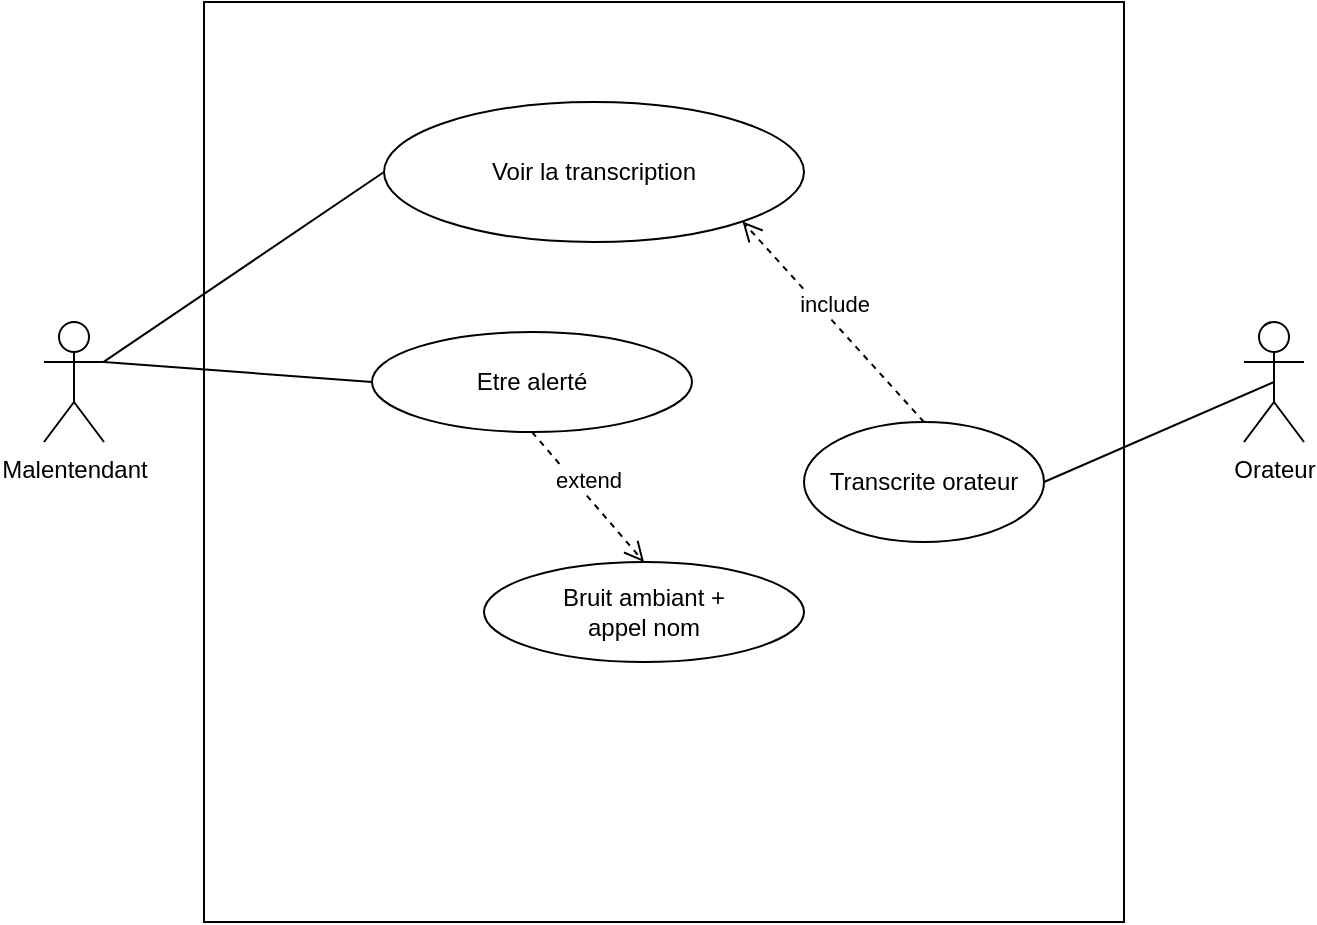 <mxfile version="25.0.3">
  <diagram name="Page-1" id="Xdq5m-Nj_f4UZQ3ANw7I">
    <mxGraphModel dx="1195" dy="655" grid="1" gridSize="10" guides="1" tooltips="1" connect="1" arrows="1" fold="1" page="1" pageScale="1" pageWidth="827" pageHeight="1169" math="0" shadow="0">
      <root>
        <mxCell id="0" />
        <mxCell id="1" parent="0" />
        <mxCell id="T1sAvMZrdMLzoebURO50-12" style="edgeStyle=orthogonalEdgeStyle;rounded=0;orthogonalLoop=1;jettySize=auto;html=1;exitX=1;exitY=0.333;exitDx=0;exitDy=0;exitPerimeter=0;" edge="1" parent="1" source="T1sAvMZrdMLzoebURO50-1">
          <mxGeometry relative="1" as="geometry">
            <mxPoint x="120" y="320" as="targetPoint" />
          </mxGeometry>
        </mxCell>
        <mxCell id="T1sAvMZrdMLzoebURO50-1" value="Malentendant" style="shape=umlActor;verticalLabelPosition=bottom;verticalAlign=top;html=1;outlineConnect=0;" vertex="1" parent="1">
          <mxGeometry x="90" y="300" width="30" height="60" as="geometry" />
        </mxCell>
        <mxCell id="T1sAvMZrdMLzoebURO50-2" value="Orateur" style="shape=umlActor;verticalLabelPosition=bottom;verticalAlign=top;html=1;outlineConnect=0;" vertex="1" parent="1">
          <mxGeometry x="690" y="300" width="30" height="60" as="geometry" />
        </mxCell>
        <mxCell id="T1sAvMZrdMLzoebURO50-3" value="" style="whiteSpace=wrap;html=1;aspect=fixed;" vertex="1" parent="1">
          <mxGeometry x="170" y="140" width="460" height="460" as="geometry" />
        </mxCell>
        <mxCell id="T1sAvMZrdMLzoebURO50-4" value="Voir la transcription" style="ellipse;whiteSpace=wrap;html=1;" vertex="1" parent="1">
          <mxGeometry x="260" y="190" width="210" height="70" as="geometry" />
        </mxCell>
        <mxCell id="T1sAvMZrdMLzoebURO50-7" value="Etre alerté" style="ellipse;whiteSpace=wrap;html=1;" vertex="1" parent="1">
          <mxGeometry x="254" y="305" width="160" height="50" as="geometry" />
        </mxCell>
        <mxCell id="T1sAvMZrdMLzoebURO50-8" value="Bruit ambiant +&lt;div&gt;appel nom&lt;/div&gt;" style="ellipse;whiteSpace=wrap;html=1;" vertex="1" parent="1">
          <mxGeometry x="310" y="420" width="160" height="50" as="geometry" />
        </mxCell>
        <mxCell id="T1sAvMZrdMLzoebURO50-9" value="Transcrite orateur" style="ellipse;whiteSpace=wrap;html=1;" vertex="1" parent="1">
          <mxGeometry x="470" y="350" width="120" height="60" as="geometry" />
        </mxCell>
        <mxCell id="T1sAvMZrdMLzoebURO50-10" value="" style="endArrow=none;html=1;rounded=0;entryX=0;entryY=0.5;entryDx=0;entryDy=0;" edge="1" parent="1" source="T1sAvMZrdMLzoebURO50-1" target="T1sAvMZrdMLzoebURO50-4">
          <mxGeometry width="50" height="50" relative="1" as="geometry">
            <mxPoint x="390" y="430" as="sourcePoint" />
            <mxPoint x="440" y="380" as="targetPoint" />
            <Array as="points" />
          </mxGeometry>
        </mxCell>
        <mxCell id="T1sAvMZrdMLzoebURO50-13" value="" style="endArrow=none;html=1;rounded=0;entryX=1;entryY=0.333;entryDx=0;entryDy=0;entryPerimeter=0;exitX=0;exitY=0.5;exitDx=0;exitDy=0;" edge="1" parent="1" source="T1sAvMZrdMLzoebURO50-7" target="T1sAvMZrdMLzoebURO50-1">
          <mxGeometry width="50" height="50" relative="1" as="geometry">
            <mxPoint x="390" y="430" as="sourcePoint" />
            <mxPoint x="440" y="380" as="targetPoint" />
          </mxGeometry>
        </mxCell>
        <mxCell id="T1sAvMZrdMLzoebURO50-15" value="include" style="html=1;verticalAlign=bottom;endArrow=open;dashed=1;endSize=8;curved=0;rounded=0;entryX=1;entryY=1;entryDx=0;entryDy=0;exitX=0.5;exitY=0;exitDx=0;exitDy=0;" edge="1" parent="1" source="T1sAvMZrdMLzoebURO50-9" target="T1sAvMZrdMLzoebURO50-4">
          <mxGeometry relative="1" as="geometry">
            <mxPoint x="450" y="400" as="sourcePoint" />
            <mxPoint x="370" y="400" as="targetPoint" />
          </mxGeometry>
        </mxCell>
        <mxCell id="T1sAvMZrdMLzoebURO50-16" value="extend" style="html=1;verticalAlign=bottom;endArrow=open;dashed=1;endSize=8;curved=0;rounded=0;entryX=0.5;entryY=0;entryDx=0;entryDy=0;exitX=0.5;exitY=1;exitDx=0;exitDy=0;" edge="1" parent="1" source="T1sAvMZrdMLzoebURO50-7" target="T1sAvMZrdMLzoebURO50-8">
          <mxGeometry relative="1" as="geometry">
            <mxPoint x="450" y="400" as="sourcePoint" />
            <mxPoint x="370" y="400" as="targetPoint" />
          </mxGeometry>
        </mxCell>
        <mxCell id="T1sAvMZrdMLzoebURO50-17" value="" style="endArrow=none;html=1;rounded=0;entryX=0.5;entryY=0.5;entryDx=0;entryDy=0;entryPerimeter=0;exitX=1;exitY=0.5;exitDx=0;exitDy=0;" edge="1" parent="1" source="T1sAvMZrdMLzoebURO50-9" target="T1sAvMZrdMLzoebURO50-2">
          <mxGeometry width="50" height="50" relative="1" as="geometry">
            <mxPoint x="580" y="370" as="sourcePoint" />
            <mxPoint x="440" y="380" as="targetPoint" />
          </mxGeometry>
        </mxCell>
      </root>
    </mxGraphModel>
  </diagram>
</mxfile>
